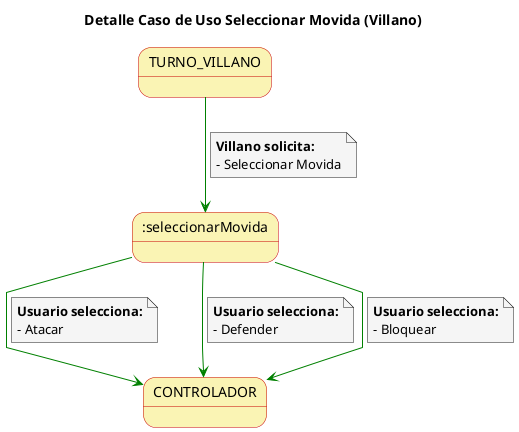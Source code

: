 @startuml

skinparam state {
  BackgroundColor #faf4b4
  BorderColor #c90000
}

skinparam note {
  BackgroundColor #f5f5f5
}

skinparam linetype polyline

title Detalle Caso de Uso Seleccionar Movida (Villano)

TURNO_VILLANO -d[#green]-> :seleccionarMovida
note on link
  **Villano solicita:**
  - Seleccionar Movida
end note

:seleccionarMovida -d[#green]-> CONTROLADOR
note on link
  **Usuario selecciona:**
  - Atacar
end note

:seleccionarMovida -d[#green]-> CONTROLADOR
note on link
  **Usuario selecciona:**
  - Defender
end note

:seleccionarMovida -d[#green]-> CONTROLADOR
note on link
  **Usuario selecciona:**
  - Bloquear
end note

@enduml